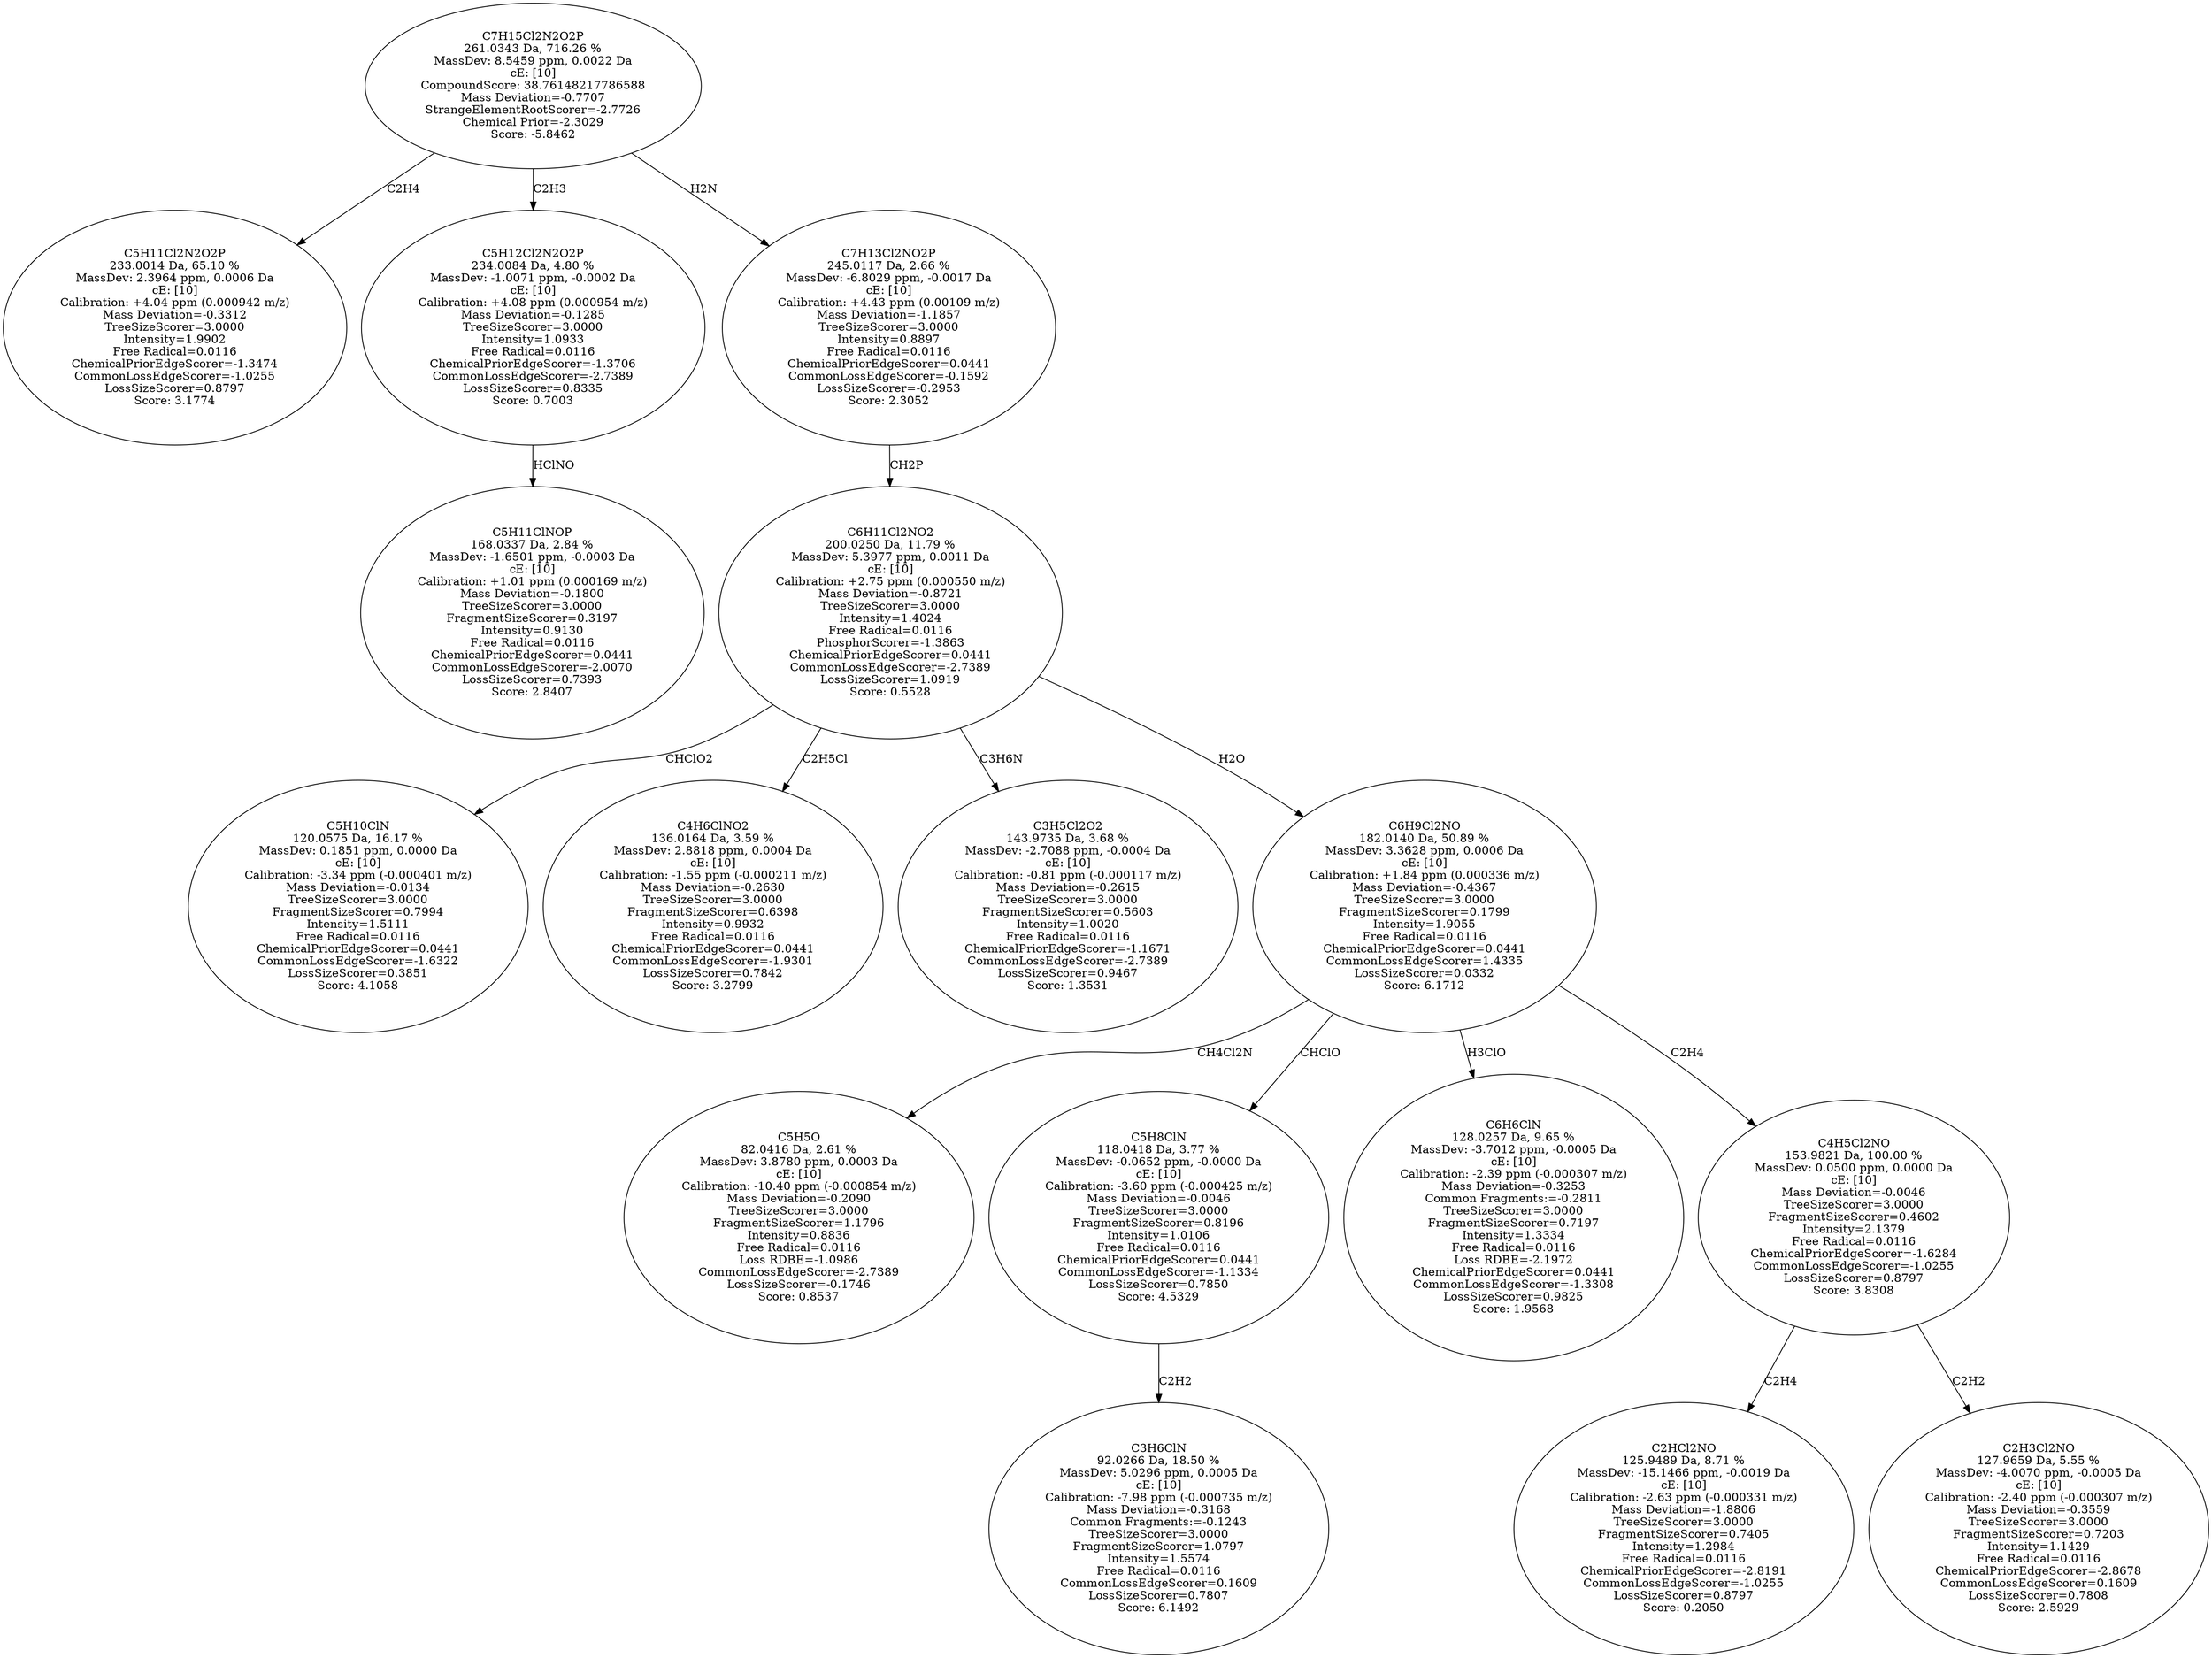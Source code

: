 strict digraph {
v1 [label="C5H11Cl2N2O2P\n233.0014 Da, 65.10 %\nMassDev: 2.3964 ppm, 0.0006 Da\ncE: [10]\nCalibration: +4.04 ppm (0.000942 m/z)\nMass Deviation=-0.3312\nTreeSizeScorer=3.0000\nIntensity=1.9902\nFree Radical=0.0116\nChemicalPriorEdgeScorer=-1.3474\nCommonLossEdgeScorer=-1.0255\nLossSizeScorer=0.8797\nScore: 3.1774"];
v2 [label="C5H11ClNOP\n168.0337 Da, 2.84 %\nMassDev: -1.6501 ppm, -0.0003 Da\ncE: [10]\nCalibration: +1.01 ppm (0.000169 m/z)\nMass Deviation=-0.1800\nTreeSizeScorer=3.0000\nFragmentSizeScorer=0.3197\nIntensity=0.9130\nFree Radical=0.0116\nChemicalPriorEdgeScorer=0.0441\nCommonLossEdgeScorer=-2.0070\nLossSizeScorer=0.7393\nScore: 2.8407"];
v3 [label="C5H12Cl2N2O2P\n234.0084 Da, 4.80 %\nMassDev: -1.0071 ppm, -0.0002 Da\ncE: [10]\nCalibration: +4.08 ppm (0.000954 m/z)\nMass Deviation=-0.1285\nTreeSizeScorer=3.0000\nIntensity=1.0933\nFree Radical=0.0116\nChemicalPriorEdgeScorer=-1.3706\nCommonLossEdgeScorer=-2.7389\nLossSizeScorer=0.8335\nScore: 0.7003"];
v4 [label="C5H10ClN\n120.0575 Da, 16.17 %\nMassDev: 0.1851 ppm, 0.0000 Da\ncE: [10]\nCalibration: -3.34 ppm (-0.000401 m/z)\nMass Deviation=-0.0134\nTreeSizeScorer=3.0000\nFragmentSizeScorer=0.7994\nIntensity=1.5111\nFree Radical=0.0116\nChemicalPriorEdgeScorer=0.0441\nCommonLossEdgeScorer=-1.6322\nLossSizeScorer=0.3851\nScore: 4.1058"];
v5 [label="C4H6ClNO2\n136.0164 Da, 3.59 %\nMassDev: 2.8818 ppm, 0.0004 Da\ncE: [10]\nCalibration: -1.55 ppm (-0.000211 m/z)\nMass Deviation=-0.2630\nTreeSizeScorer=3.0000\nFragmentSizeScorer=0.6398\nIntensity=0.9932\nFree Radical=0.0116\nChemicalPriorEdgeScorer=0.0441\nCommonLossEdgeScorer=-1.9301\nLossSizeScorer=0.7842\nScore: 3.2799"];
v6 [label="C3H5Cl2O2\n143.9735 Da, 3.68 %\nMassDev: -2.7088 ppm, -0.0004 Da\ncE: [10]\nCalibration: -0.81 ppm (-0.000117 m/z)\nMass Deviation=-0.2615\nTreeSizeScorer=3.0000\nFragmentSizeScorer=0.5603\nIntensity=1.0020\nFree Radical=0.0116\nChemicalPriorEdgeScorer=-1.1671\nCommonLossEdgeScorer=-2.7389\nLossSizeScorer=0.9467\nScore: 1.3531"];
v7 [label="C5H5O\n82.0416 Da, 2.61 %\nMassDev: 3.8780 ppm, 0.0003 Da\ncE: [10]\nCalibration: -10.40 ppm (-0.000854 m/z)\nMass Deviation=-0.2090\nTreeSizeScorer=3.0000\nFragmentSizeScorer=1.1796\nIntensity=0.8836\nFree Radical=0.0116\nLoss RDBE=-1.0986\nCommonLossEdgeScorer=-2.7389\nLossSizeScorer=-0.1746\nScore: 0.8537"];
v8 [label="C3H6ClN\n92.0266 Da, 18.50 %\nMassDev: 5.0296 ppm, 0.0005 Da\ncE: [10]\nCalibration: -7.98 ppm (-0.000735 m/z)\nMass Deviation=-0.3168\nCommon Fragments:=-0.1243\nTreeSizeScorer=3.0000\nFragmentSizeScorer=1.0797\nIntensity=1.5574\nFree Radical=0.0116\nCommonLossEdgeScorer=0.1609\nLossSizeScorer=0.7807\nScore: 6.1492"];
v9 [label="C5H8ClN\n118.0418 Da, 3.77 %\nMassDev: -0.0652 ppm, -0.0000 Da\ncE: [10]\nCalibration: -3.60 ppm (-0.000425 m/z)\nMass Deviation=-0.0046\nTreeSizeScorer=3.0000\nFragmentSizeScorer=0.8196\nIntensity=1.0106\nFree Radical=0.0116\nChemicalPriorEdgeScorer=0.0441\nCommonLossEdgeScorer=-1.1334\nLossSizeScorer=0.7850\nScore: 4.5329"];
v10 [label="C6H6ClN\n128.0257 Da, 9.65 %\nMassDev: -3.7012 ppm, -0.0005 Da\ncE: [10]\nCalibration: -2.39 ppm (-0.000307 m/z)\nMass Deviation=-0.3253\nCommon Fragments:=-0.2811\nTreeSizeScorer=3.0000\nFragmentSizeScorer=0.7197\nIntensity=1.3334\nFree Radical=0.0116\nLoss RDBE=-2.1972\nChemicalPriorEdgeScorer=0.0441\nCommonLossEdgeScorer=-1.3308\nLossSizeScorer=0.9825\nScore: 1.9568"];
v11 [label="C2HCl2NO\n125.9489 Da, 8.71 %\nMassDev: -15.1466 ppm, -0.0019 Da\ncE: [10]\nCalibration: -2.63 ppm (-0.000331 m/z)\nMass Deviation=-1.8806\nTreeSizeScorer=3.0000\nFragmentSizeScorer=0.7405\nIntensity=1.2984\nFree Radical=0.0116\nChemicalPriorEdgeScorer=-2.8191\nCommonLossEdgeScorer=-1.0255\nLossSizeScorer=0.8797\nScore: 0.2050"];
v12 [label="C2H3Cl2NO\n127.9659 Da, 5.55 %\nMassDev: -4.0070 ppm, -0.0005 Da\ncE: [10]\nCalibration: -2.40 ppm (-0.000307 m/z)\nMass Deviation=-0.3559\nTreeSizeScorer=3.0000\nFragmentSizeScorer=0.7203\nIntensity=1.1429\nFree Radical=0.0116\nChemicalPriorEdgeScorer=-2.8678\nCommonLossEdgeScorer=0.1609\nLossSizeScorer=0.7808\nScore: 2.5929"];
v13 [label="C4H5Cl2NO\n153.9821 Da, 100.00 %\nMassDev: 0.0500 ppm, 0.0000 Da\ncE: [10]\nMass Deviation=-0.0046\nTreeSizeScorer=3.0000\nFragmentSizeScorer=0.4602\nIntensity=2.1379\nFree Radical=0.0116\nChemicalPriorEdgeScorer=-1.6284\nCommonLossEdgeScorer=-1.0255\nLossSizeScorer=0.8797\nScore: 3.8308"];
v14 [label="C6H9Cl2NO\n182.0140 Da, 50.89 %\nMassDev: 3.3628 ppm, 0.0006 Da\ncE: [10]\nCalibration: +1.84 ppm (0.000336 m/z)\nMass Deviation=-0.4367\nTreeSizeScorer=3.0000\nFragmentSizeScorer=0.1799\nIntensity=1.9055\nFree Radical=0.0116\nChemicalPriorEdgeScorer=0.0441\nCommonLossEdgeScorer=1.4335\nLossSizeScorer=0.0332\nScore: 6.1712"];
v15 [label="C6H11Cl2NO2\n200.0250 Da, 11.79 %\nMassDev: 5.3977 ppm, 0.0011 Da\ncE: [10]\nCalibration: +2.75 ppm (0.000550 m/z)\nMass Deviation=-0.8721\nTreeSizeScorer=3.0000\nIntensity=1.4024\nFree Radical=0.0116\nPhosphorScorer=-1.3863\nChemicalPriorEdgeScorer=0.0441\nCommonLossEdgeScorer=-2.7389\nLossSizeScorer=1.0919\nScore: 0.5528"];
v16 [label="C7H13Cl2NO2P\n245.0117 Da, 2.66 %\nMassDev: -6.8029 ppm, -0.0017 Da\ncE: [10]\nCalibration: +4.43 ppm (0.00109 m/z)\nMass Deviation=-1.1857\nTreeSizeScorer=3.0000\nIntensity=0.8897\nFree Radical=0.0116\nChemicalPriorEdgeScorer=0.0441\nCommonLossEdgeScorer=-0.1592\nLossSizeScorer=-0.2953\nScore: 2.3052"];
v17 [label="C7H15Cl2N2O2P\n261.0343 Da, 716.26 %\nMassDev: 8.5459 ppm, 0.0022 Da\ncE: [10]\nCompoundScore: 38.76148217786588\nMass Deviation=-0.7707\nStrangeElementRootScorer=-2.7726\nChemical Prior=-2.3029\nScore: -5.8462"];
v17 -> v1 [label="C2H4"];
v3 -> v2 [label="HClNO"];
v17 -> v3 [label="C2H3"];
v15 -> v4 [label="CHClO2"];
v15 -> v5 [label="C2H5Cl"];
v15 -> v6 [label="C3H6N"];
v14 -> v7 [label="CH4Cl2N"];
v9 -> v8 [label="C2H2"];
v14 -> v9 [label="CHClO"];
v14 -> v10 [label="H3ClO"];
v13 -> v11 [label="C2H4"];
v13 -> v12 [label="C2H2"];
v14 -> v13 [label="C2H4"];
v15 -> v14 [label="H2O"];
v16 -> v15 [label="CH2P"];
v17 -> v16 [label="H2N"];
}